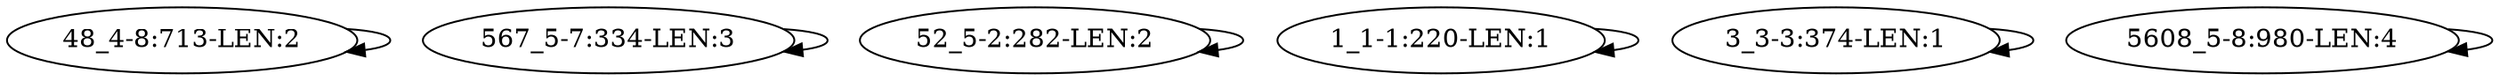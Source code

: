 digraph G {
    "48_4-8:713-LEN:2" -> "48_4-8:713-LEN:2";
    "567_5-7:334-LEN:3" -> "567_5-7:334-LEN:3";
    "52_5-2:282-LEN:2" -> "52_5-2:282-LEN:2";
    "1_1-1:220-LEN:1" -> "1_1-1:220-LEN:1";
    "3_3-3:374-LEN:1" -> "3_3-3:374-LEN:1";
    "5608_5-8:980-LEN:4" -> "5608_5-8:980-LEN:4";
}
